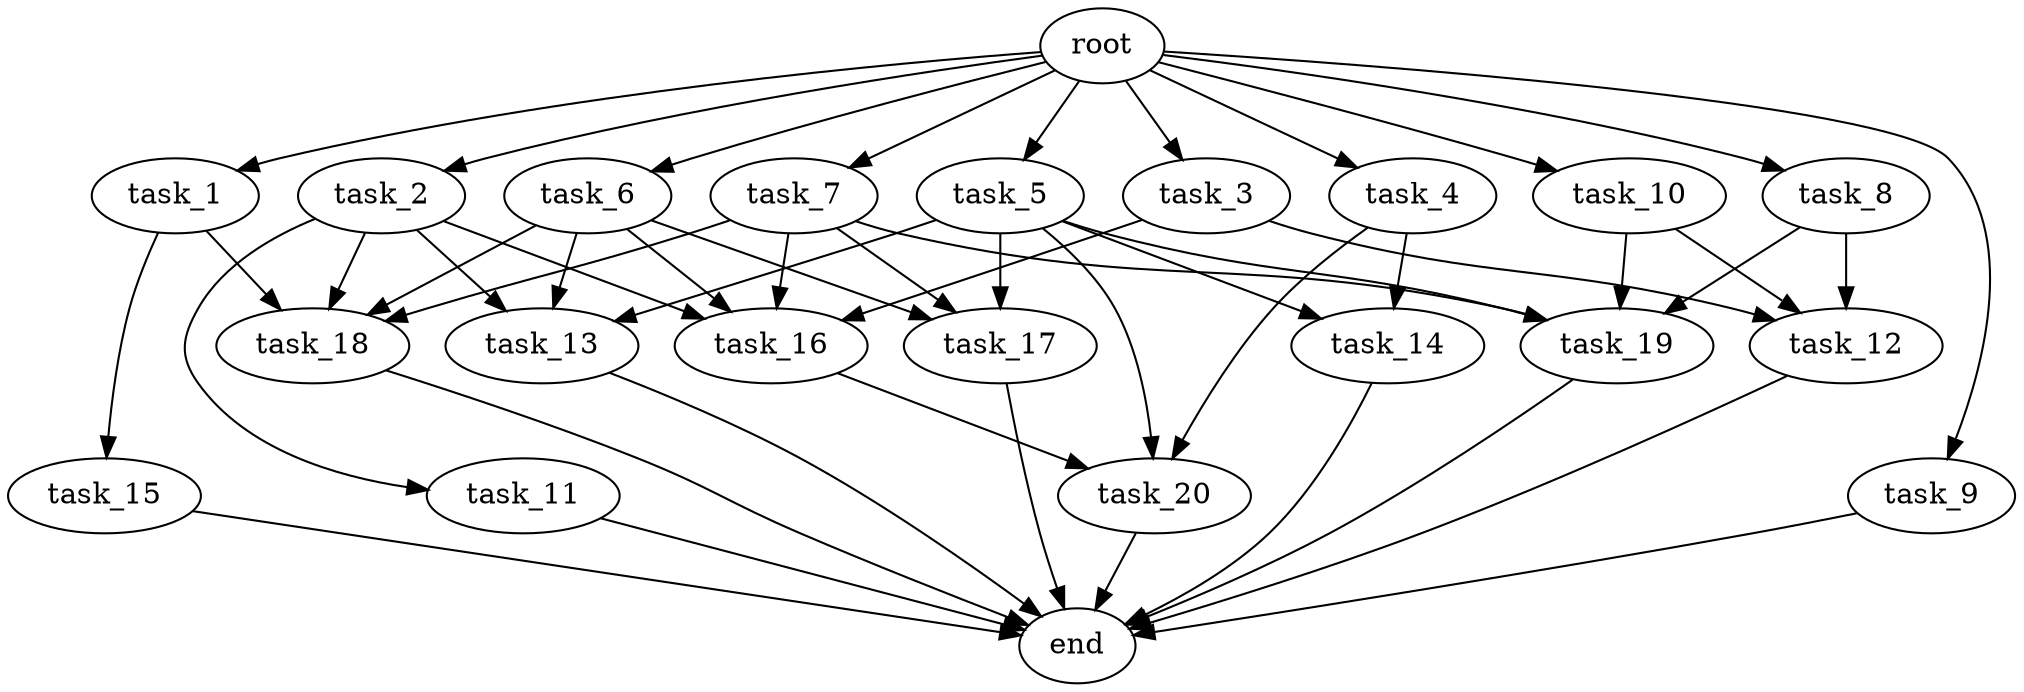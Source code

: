 digraph G {
  root [size="0.000000e+00"];
  task_1 [size="7.277996e+10"];
  task_2 [size="6.620563e+10"];
  task_3 [size="9.404433e+10"];
  task_4 [size="7.007269e+10"];
  task_5 [size="8.015673e+09"];
  task_6 [size="1.669938e+10"];
  task_7 [size="1.030990e+10"];
  task_8 [size="6.388602e+09"];
  task_9 [size="8.787031e+10"];
  task_10 [size="5.484789e+10"];
  task_11 [size="2.646228e+09"];
  task_12 [size="3.970728e+10"];
  task_13 [size="7.650199e+10"];
  task_14 [size="8.334288e+09"];
  task_15 [size="2.625260e+10"];
  task_16 [size="1.553588e+10"];
  task_17 [size="6.548672e+10"];
  task_18 [size="8.854828e+10"];
  task_19 [size="3.094397e+10"];
  task_20 [size="2.474718e+10"];
  end [size="0.000000e+00"];

  root -> task_1 [size="1.000000e-12"];
  root -> task_2 [size="1.000000e-12"];
  root -> task_3 [size="1.000000e-12"];
  root -> task_4 [size="1.000000e-12"];
  root -> task_5 [size="1.000000e-12"];
  root -> task_6 [size="1.000000e-12"];
  root -> task_7 [size="1.000000e-12"];
  root -> task_8 [size="1.000000e-12"];
  root -> task_9 [size="1.000000e-12"];
  root -> task_10 [size="1.000000e-12"];
  task_1 -> task_15 [size="2.625260e+08"];
  task_1 -> task_18 [size="2.213707e+08"];
  task_2 -> task_11 [size="2.646228e+07"];
  task_2 -> task_13 [size="2.550066e+08"];
  task_2 -> task_16 [size="3.883971e+07"];
  task_2 -> task_18 [size="2.213707e+08"];
  task_3 -> task_12 [size="1.323576e+08"];
  task_3 -> task_16 [size="3.883971e+07"];
  task_4 -> task_14 [size="4.167144e+07"];
  task_4 -> task_20 [size="8.249059e+07"];
  task_5 -> task_13 [size="2.550066e+08"];
  task_5 -> task_14 [size="4.167144e+07"];
  task_5 -> task_17 [size="2.182891e+08"];
  task_5 -> task_19 [size="7.735993e+07"];
  task_5 -> task_20 [size="8.249059e+07"];
  task_6 -> task_13 [size="2.550066e+08"];
  task_6 -> task_16 [size="3.883971e+07"];
  task_6 -> task_17 [size="2.182891e+08"];
  task_6 -> task_18 [size="2.213707e+08"];
  task_7 -> task_16 [size="3.883971e+07"];
  task_7 -> task_17 [size="2.182891e+08"];
  task_7 -> task_18 [size="2.213707e+08"];
  task_7 -> task_19 [size="7.735993e+07"];
  task_8 -> task_12 [size="1.323576e+08"];
  task_8 -> task_19 [size="7.735993e+07"];
  task_9 -> end [size="1.000000e-12"];
  task_10 -> task_12 [size="1.323576e+08"];
  task_10 -> task_19 [size="7.735993e+07"];
  task_11 -> end [size="1.000000e-12"];
  task_12 -> end [size="1.000000e-12"];
  task_13 -> end [size="1.000000e-12"];
  task_14 -> end [size="1.000000e-12"];
  task_15 -> end [size="1.000000e-12"];
  task_16 -> task_20 [size="8.249059e+07"];
  task_17 -> end [size="1.000000e-12"];
  task_18 -> end [size="1.000000e-12"];
  task_19 -> end [size="1.000000e-12"];
  task_20 -> end [size="1.000000e-12"];
}
